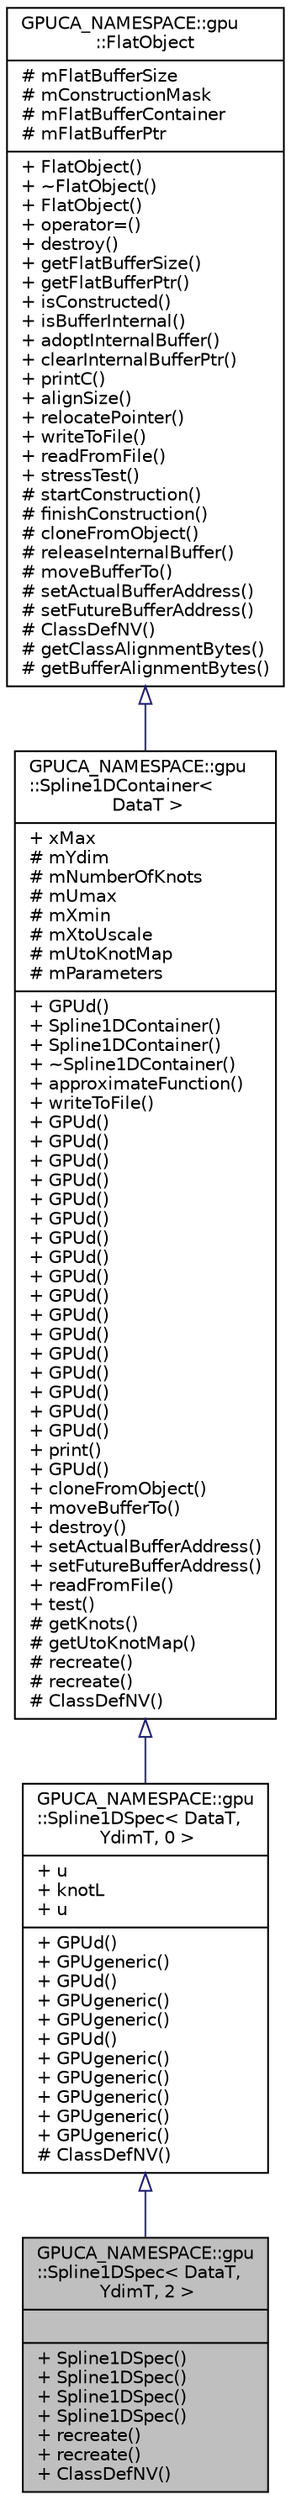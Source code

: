 digraph "GPUCA_NAMESPACE::gpu::Spline1DSpec&lt; DataT, YdimT, 2 &gt;"
{
 // INTERACTIVE_SVG=YES
  bgcolor="transparent";
  edge [fontname="Helvetica",fontsize="10",labelfontname="Helvetica",labelfontsize="10"];
  node [fontname="Helvetica",fontsize="10",shape=record];
  Node0 [label="{GPUCA_NAMESPACE::gpu\l::Spline1DSpec\< DataT,\l YdimT, 2 \>\n||+ Spline1DSpec()\l+ Spline1DSpec()\l+ Spline1DSpec()\l+ Spline1DSpec()\l+ recreate()\l+ recreate()\l+ ClassDefNV()\l}",height=0.2,width=0.4,color="black", fillcolor="grey75", style="filled", fontcolor="black"];
  Node1 -> Node0 [dir="back",color="midnightblue",fontsize="10",style="solid",arrowtail="onormal",fontname="Helvetica"];
  Node1 [label="{GPUCA_NAMESPACE::gpu\l::Spline1DSpec\< DataT,\l YdimT, 0 \>\n|+ u\l+ knotL\l+ u\l|+ GPUd()\l+ GPUgeneric()\l+ GPUd()\l+ GPUgeneric()\l+ GPUgeneric()\l+ GPUd()\l+ GPUgeneric()\l+ GPUgeneric()\l+ GPUgeneric()\l+ GPUgeneric()\l+ GPUgeneric()\l# ClassDefNV()\l}",height=0.2,width=0.4,color="black",URL="$dd/d56/classGPUCA__NAMESPACE_1_1gpu_1_1Spline1DSpec_3_01DataT_00_01YdimT_00_010_01_4.html"];
  Node2 -> Node1 [dir="back",color="midnightblue",fontsize="10",style="solid",arrowtail="onormal",fontname="Helvetica"];
  Node2 [label="{GPUCA_NAMESPACE::gpu\l::Spline1DContainer\<\l DataT \>\n|+ xMax\l# mYdim\l# mNumberOfKnots\l# mUmax\l# mXmin\l# mXtoUscale\l# mUtoKnotMap\l# mParameters\l|+ GPUd()\l+ Spline1DContainer()\l+ Spline1DContainer()\l+ ~Spline1DContainer()\l+ approximateFunction()\l+ writeToFile()\l+ GPUd()\l+ GPUd()\l+ GPUd()\l+ GPUd()\l+ GPUd()\l+ GPUd()\l+ GPUd()\l+ GPUd()\l+ GPUd()\l+ GPUd()\l+ GPUd()\l+ GPUd()\l+ GPUd()\l+ GPUd()\l+ GPUd()\l+ GPUd()\l+ GPUd()\l+ print()\l+ GPUd()\l+ cloneFromObject()\l+ moveBufferTo()\l+ destroy()\l+ setActualBufferAddress()\l+ setFutureBufferAddress()\l+ readFromFile()\l+ test()\l# getKnots()\l# getUtoKnotMap()\l# recreate()\l# recreate()\l# ClassDefNV()\l}",height=0.2,width=0.4,color="black",URL="$df/dfd/classGPUCA__NAMESPACE_1_1gpu_1_1Spline1DContainer.html"];
  Node3 -> Node2 [dir="back",color="midnightblue",fontsize="10",style="solid",arrowtail="onormal",fontname="Helvetica"];
  Node3 [label="{GPUCA_NAMESPACE::gpu\l::FlatObject\n|# mFlatBufferSize\l# mConstructionMask\l# mFlatBufferContainer\l# mFlatBufferPtr\l|+ FlatObject()\l+ ~FlatObject()\l+ FlatObject()\l+ operator=()\l+ destroy()\l+ getFlatBufferSize()\l+ getFlatBufferPtr()\l+ isConstructed()\l+ isBufferInternal()\l+ adoptInternalBuffer()\l+ clearInternalBufferPtr()\l+ printC()\l+ alignSize()\l+ relocatePointer()\l+ writeToFile()\l+ readFromFile()\l+ stressTest()\l# startConstruction()\l# finishConstruction()\l# cloneFromObject()\l# releaseInternalBuffer()\l# moveBufferTo()\l# setActualBufferAddress()\l# setFutureBufferAddress()\l# ClassDefNV()\l# getClassAlignmentBytes()\l# getBufferAlignmentBytes()\l}",height=0.2,width=0.4,color="black",URL="$dc/d5e/classGPUCA__NAMESPACE_1_1gpu_1_1FlatObject.html",tooltip="GPUCA_GPUCODE. "];
}
